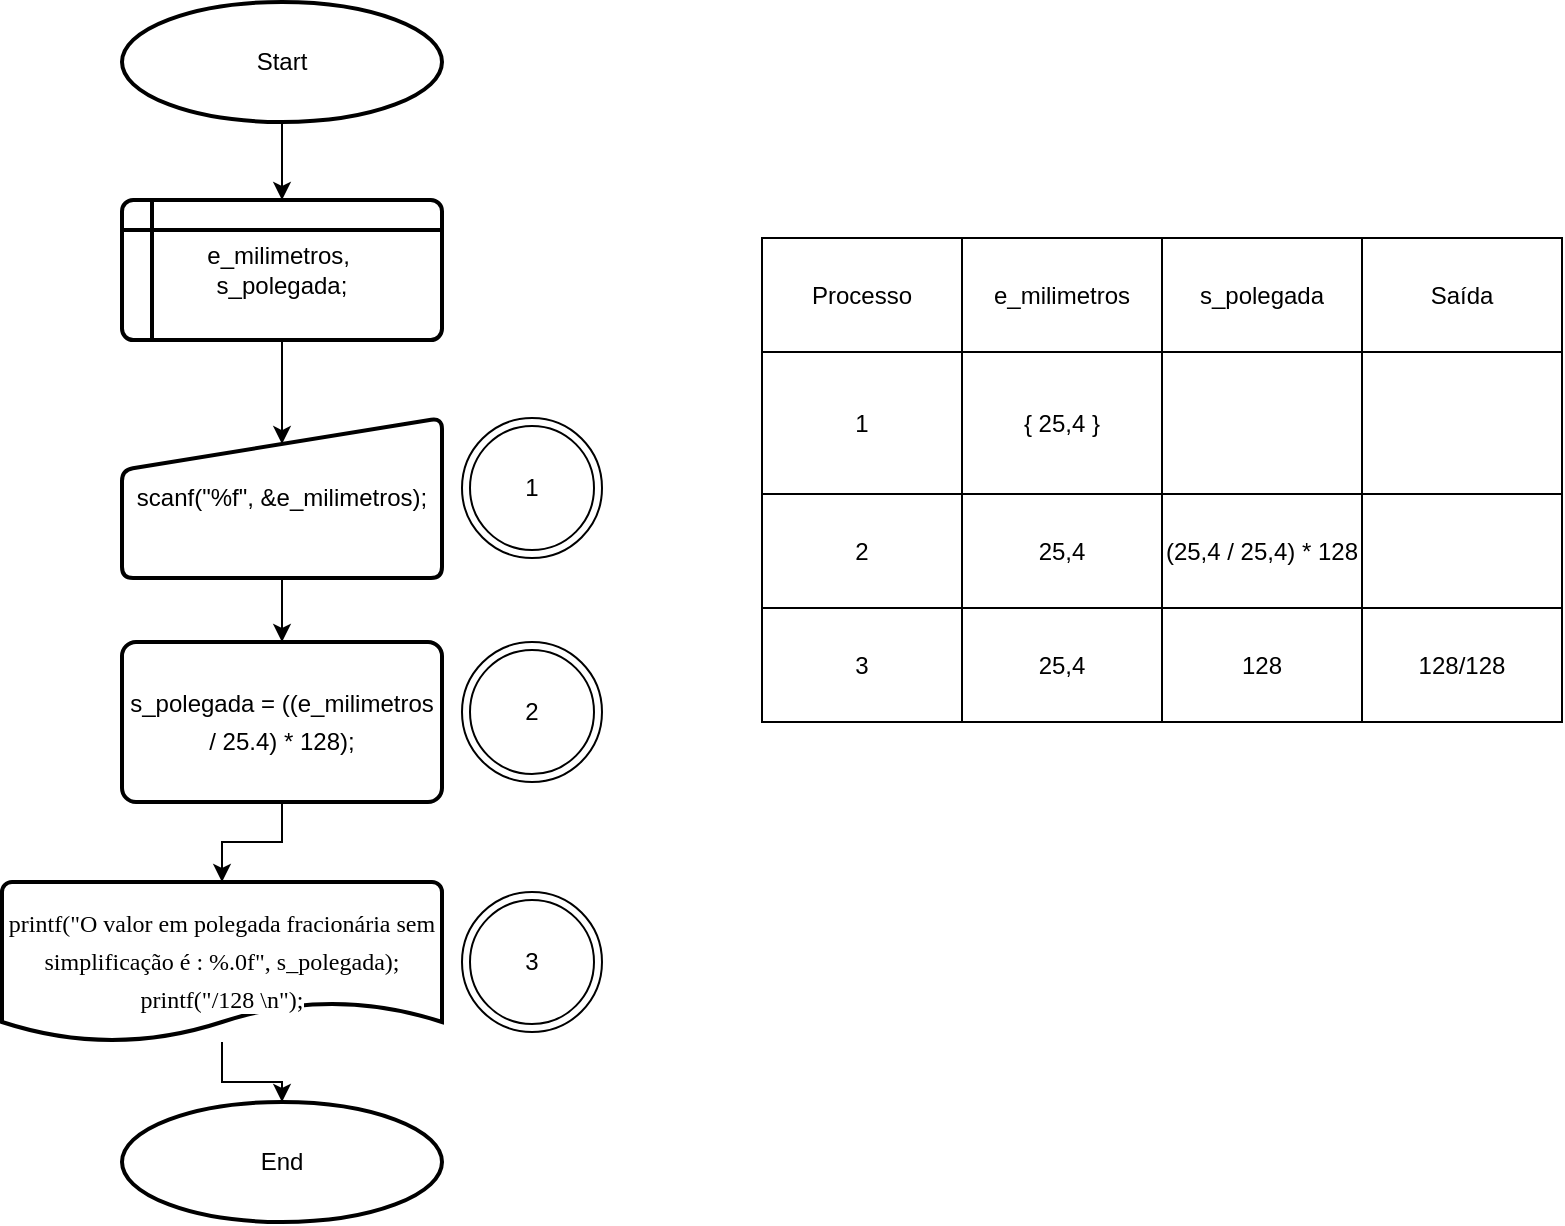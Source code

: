 <mxfile version="13.6.9" type="device"><diagram id="ngkFcMSGOst9pc05mTut" name="Page-1"><mxGraphModel dx="1422" dy="772" grid="1" gridSize="10" guides="1" tooltips="1" connect="1" arrows="1" fold="1" page="1" pageScale="1" pageWidth="827" pageHeight="1169" math="0" shadow="0"><root><mxCell id="0"/><mxCell id="1" parent="0"/><mxCell id="Iz894pelfajbpSJn3165-12" style="edgeStyle=orthogonalEdgeStyle;rounded=0;orthogonalLoop=1;jettySize=auto;html=1;exitX=0.5;exitY=1;exitDx=0;exitDy=0;entryX=0.5;entryY=0;entryDx=0;entryDy=0;" parent="1" source="Iz894pelfajbpSJn3165-4" target="Iz894pelfajbpSJn3165-10" edge="1"><mxGeometry relative="1" as="geometry"/></mxCell><mxCell id="Iz894pelfajbpSJn3165-4" value="&lt;div style=&quot;line-height: 19px&quot;&gt;&lt;span style=&quot;background-color: rgb(255 , 255 , 255)&quot;&gt;&lt;font style=&quot;font-size: 12px&quot;&gt;scanf(&quot;%f&quot;, &amp;amp;e_milimetros);&lt;/font&gt;&lt;/span&gt;&lt;/div&gt;" style="html=1;strokeWidth=2;shape=manualInput;whiteSpace=wrap;rounded=1;size=26;arcSize=11;" parent="1" vertex="1"><mxGeometry x="80" y="248" width="160" height="80" as="geometry"/></mxCell><mxCell id="Iz894pelfajbpSJn3165-9" style="edgeStyle=orthogonalEdgeStyle;rounded=0;orthogonalLoop=1;jettySize=auto;html=1;exitX=0.5;exitY=1;exitDx=0;exitDy=0;entryX=0.5;entryY=0.163;entryDx=0;entryDy=0;entryPerimeter=0;" parent="1" source="Iz894pelfajbpSJn3165-5" target="Iz894pelfajbpSJn3165-4" edge="1"><mxGeometry relative="1" as="geometry"/></mxCell><mxCell id="Iz894pelfajbpSJn3165-5" value="e_milimetros,&amp;nbsp;&lt;br&gt;s_polegada;" style="shape=internalStorage;whiteSpace=wrap;html=1;dx=15;dy=15;rounded=1;arcSize=8;strokeWidth=2;" parent="1" vertex="1"><mxGeometry x="80" y="139" width="160" height="70" as="geometry"/></mxCell><mxCell id="Iz894pelfajbpSJn3165-8" style="edgeStyle=orthogonalEdgeStyle;rounded=0;orthogonalLoop=1;jettySize=auto;html=1;exitX=0.5;exitY=1;exitDx=0;exitDy=0;exitPerimeter=0;entryX=0.5;entryY=0;entryDx=0;entryDy=0;" parent="1" source="Iz894pelfajbpSJn3165-6" target="Iz894pelfajbpSJn3165-5" edge="1"><mxGeometry relative="1" as="geometry"/></mxCell><mxCell id="Iz894pelfajbpSJn3165-6" value="Start" style="strokeWidth=2;html=1;shape=mxgraph.flowchart.start_1;whiteSpace=wrap;" parent="1" vertex="1"><mxGeometry x="80" y="40" width="160" height="60" as="geometry"/></mxCell><mxCell id="Iz894pelfajbpSJn3165-18" value="" style="edgeStyle=orthogonalEdgeStyle;rounded=0;orthogonalLoop=1;jettySize=auto;html=1;" parent="1" source="Iz894pelfajbpSJn3165-10" target="Iz894pelfajbpSJn3165-13" edge="1"><mxGeometry relative="1" as="geometry"/></mxCell><mxCell id="Iz894pelfajbpSJn3165-10" value="&lt;div style=&quot;line-height: 19px&quot;&gt;&lt;span style=&quot;background-color: rgb(255 , 255 , 255)&quot;&gt;&lt;font style=&quot;font-size: 12px&quot;&gt;s_polegada = ((e_milimetros / 25.4) * 128);&lt;/font&gt;&lt;/span&gt;&lt;/div&gt;" style="rounded=1;whiteSpace=wrap;html=1;absoluteArcSize=1;arcSize=14;strokeWidth=2;" parent="1" vertex="1"><mxGeometry x="80" y="360" width="160" height="80" as="geometry"/></mxCell><mxCell id="Iz894pelfajbpSJn3165-17" value="" style="edgeStyle=orthogonalEdgeStyle;rounded=0;orthogonalLoop=1;jettySize=auto;html=1;" parent="1" source="Iz894pelfajbpSJn3165-13" target="Iz894pelfajbpSJn3165-14" edge="1"><mxGeometry relative="1" as="geometry"/></mxCell><mxCell id="Iz894pelfajbpSJn3165-13" value="&lt;div style=&quot;line-height: 19px&quot;&gt;&lt;div&gt;&lt;span style=&quot;background-color: rgb(255 , 255 , 255)&quot;&gt;&lt;font face=&quot;Verdana&quot; style=&quot;font-size: 12px&quot;&gt; printf(&quot;O valor em polegada fracionária sem simplificação é : %.0f&quot;, s_polegada);&lt;/font&gt;&lt;/span&gt;&lt;/div&gt;&lt;div&gt;&lt;span style=&quot;background-color: rgb(255 , 255 , 255)&quot;&gt;&lt;font face=&quot;Verdana&quot; style=&quot;font-size: 12px&quot;&gt;  printf(&quot;/128 \n&quot;);&lt;/font&gt;&lt;/span&gt;&lt;/div&gt;&lt;/div&gt;" style="strokeWidth=2;html=1;shape=mxgraph.flowchart.document2;whiteSpace=wrap;size=0.25;" parent="1" vertex="1"><mxGeometry x="20" y="480" width="220" height="80" as="geometry"/></mxCell><mxCell id="Iz894pelfajbpSJn3165-14" value="End" style="strokeWidth=2;html=1;shape=mxgraph.flowchart.start_1;whiteSpace=wrap;" parent="1" vertex="1"><mxGeometry x="80" y="590" width="160" height="60" as="geometry"/></mxCell><mxCell id="Iz894pelfajbpSJn3165-48" value="" style="shape=table;html=1;whiteSpace=wrap;startSize=0;container=1;collapsible=0;childLayout=tableLayout;" parent="1" vertex="1"><mxGeometry x="400" y="158" width="400" height="242" as="geometry"/></mxCell><mxCell id="Iz894pelfajbpSJn3165-49" value="" style="shape=partialRectangle;html=1;whiteSpace=wrap;collapsible=0;dropTarget=0;pointerEvents=0;fillColor=none;top=0;left=0;bottom=0;right=0;points=[[0,0.5],[1,0.5]];portConstraint=eastwest;" parent="Iz894pelfajbpSJn3165-48" vertex="1"><mxGeometry width="400" height="57" as="geometry"/></mxCell><mxCell id="Iz894pelfajbpSJn3165-50" value="Processo" style="shape=partialRectangle;html=1;whiteSpace=wrap;connectable=0;overflow=hidden;fillColor=none;top=0;left=0;bottom=0;right=0;" parent="Iz894pelfajbpSJn3165-49" vertex="1"><mxGeometry width="100" height="57" as="geometry"/></mxCell><mxCell id="Iz894pelfajbpSJn3165-51" value="e_milimetros" style="shape=partialRectangle;html=1;whiteSpace=wrap;connectable=0;overflow=hidden;fillColor=none;top=0;left=0;bottom=0;right=0;" parent="Iz894pelfajbpSJn3165-49" vertex="1"><mxGeometry x="100" width="100" height="57" as="geometry"/></mxCell><mxCell id="Iz894pelfajbpSJn3165-52" value="s_polegada" style="shape=partialRectangle;html=1;whiteSpace=wrap;connectable=0;overflow=hidden;fillColor=none;top=0;left=0;bottom=0;right=0;" parent="Iz894pelfajbpSJn3165-49" vertex="1"><mxGeometry x="200" width="100" height="57" as="geometry"/></mxCell><mxCell id="Iz894pelfajbpSJn3165-53" value="Saída" style="shape=partialRectangle;html=1;whiteSpace=wrap;connectable=0;overflow=hidden;fillColor=none;top=0;left=0;bottom=0;right=0;" parent="Iz894pelfajbpSJn3165-49" vertex="1"><mxGeometry x="300" width="100" height="57" as="geometry"/></mxCell><mxCell id="Iz894pelfajbpSJn3165-54" value="" style="shape=partialRectangle;html=1;whiteSpace=wrap;collapsible=0;dropTarget=0;pointerEvents=0;fillColor=none;top=0;left=0;bottom=0;right=0;points=[[0,0.5],[1,0.5]];portConstraint=eastwest;" parent="Iz894pelfajbpSJn3165-48" vertex="1"><mxGeometry y="57" width="400" height="71" as="geometry"/></mxCell><mxCell id="Iz894pelfajbpSJn3165-55" value="1" style="shape=partialRectangle;html=1;whiteSpace=wrap;connectable=0;overflow=hidden;fillColor=none;top=0;left=0;bottom=0;right=0;" parent="Iz894pelfajbpSJn3165-54" vertex="1"><mxGeometry width="100" height="71" as="geometry"/></mxCell><mxCell id="Iz894pelfajbpSJn3165-56" value="{ 25,4 }" style="shape=partialRectangle;html=1;whiteSpace=wrap;connectable=0;overflow=hidden;fillColor=none;top=0;left=0;bottom=0;right=0;" parent="Iz894pelfajbpSJn3165-54" vertex="1"><mxGeometry x="100" width="100" height="71" as="geometry"/></mxCell><mxCell id="Iz894pelfajbpSJn3165-57" value="" style="shape=partialRectangle;html=1;whiteSpace=wrap;connectable=0;overflow=hidden;fillColor=none;top=0;left=0;bottom=0;right=0;" parent="Iz894pelfajbpSJn3165-54" vertex="1"><mxGeometry x="200" width="100" height="71" as="geometry"/></mxCell><mxCell id="Iz894pelfajbpSJn3165-58" value="" style="shape=partialRectangle;html=1;whiteSpace=wrap;connectable=0;overflow=hidden;fillColor=none;top=0;left=0;bottom=0;right=0;" parent="Iz894pelfajbpSJn3165-54" vertex="1"><mxGeometry x="300" width="100" height="71" as="geometry"/></mxCell><mxCell id="Iz894pelfajbpSJn3165-59" value="" style="shape=partialRectangle;html=1;whiteSpace=wrap;collapsible=0;dropTarget=0;pointerEvents=0;fillColor=none;top=0;left=0;bottom=0;right=0;points=[[0,0.5],[1,0.5]];portConstraint=eastwest;" parent="Iz894pelfajbpSJn3165-48" vertex="1"><mxGeometry y="128" width="400" height="57" as="geometry"/></mxCell><mxCell id="Iz894pelfajbpSJn3165-60" value="2" style="shape=partialRectangle;html=1;whiteSpace=wrap;connectable=0;overflow=hidden;fillColor=none;top=0;left=0;bottom=0;right=0;" parent="Iz894pelfajbpSJn3165-59" vertex="1"><mxGeometry width="100" height="57" as="geometry"/></mxCell><mxCell id="Iz894pelfajbpSJn3165-61" value="25,4" style="shape=partialRectangle;html=1;whiteSpace=wrap;connectable=0;overflow=hidden;fillColor=none;top=0;left=0;bottom=0;right=0;" parent="Iz894pelfajbpSJn3165-59" vertex="1"><mxGeometry x="100" width="100" height="57" as="geometry"/></mxCell><mxCell id="Iz894pelfajbpSJn3165-62" value="(25,4 / 25,4) * 128" style="shape=partialRectangle;html=1;whiteSpace=wrap;connectable=0;overflow=hidden;fillColor=none;top=0;left=0;bottom=0;right=0;" parent="Iz894pelfajbpSJn3165-59" vertex="1"><mxGeometry x="200" width="100" height="57" as="geometry"/></mxCell><mxCell id="Iz894pelfajbpSJn3165-63" value="" style="shape=partialRectangle;html=1;whiteSpace=wrap;connectable=0;overflow=hidden;fillColor=none;top=0;left=0;bottom=0;right=0;" parent="Iz894pelfajbpSJn3165-59" vertex="1"><mxGeometry x="300" width="100" height="57" as="geometry"/></mxCell><mxCell id="Iz894pelfajbpSJn3165-64" value="" style="shape=partialRectangle;html=1;whiteSpace=wrap;collapsible=0;dropTarget=0;pointerEvents=0;fillColor=none;top=0;left=0;bottom=0;right=0;points=[[0,0.5],[1,0.5]];portConstraint=eastwest;" parent="Iz894pelfajbpSJn3165-48" vertex="1"><mxGeometry y="185" width="400" height="57" as="geometry"/></mxCell><mxCell id="Iz894pelfajbpSJn3165-65" value="3" style="shape=partialRectangle;html=1;whiteSpace=wrap;connectable=0;overflow=hidden;fillColor=none;top=0;left=0;bottom=0;right=0;" parent="Iz894pelfajbpSJn3165-64" vertex="1"><mxGeometry width="100" height="57" as="geometry"/></mxCell><mxCell id="Iz894pelfajbpSJn3165-66" value="25,4" style="shape=partialRectangle;html=1;whiteSpace=wrap;connectable=0;overflow=hidden;fillColor=none;top=0;left=0;bottom=0;right=0;" parent="Iz894pelfajbpSJn3165-64" vertex="1"><mxGeometry x="100" width="100" height="57" as="geometry"/></mxCell><mxCell id="Iz894pelfajbpSJn3165-67" value="128" style="shape=partialRectangle;html=1;whiteSpace=wrap;connectable=0;overflow=hidden;fillColor=none;top=0;left=0;bottom=0;right=0;" parent="Iz894pelfajbpSJn3165-64" vertex="1"><mxGeometry x="200" width="100" height="57" as="geometry"/></mxCell><mxCell id="Iz894pelfajbpSJn3165-68" value="128/128" style="shape=partialRectangle;html=1;whiteSpace=wrap;connectable=0;overflow=hidden;fillColor=none;top=0;left=0;bottom=0;right=0;" parent="Iz894pelfajbpSJn3165-64" vertex="1"><mxGeometry x="300" width="100" height="57" as="geometry"/></mxCell><mxCell id="ano4e-ZF5pAxgqL-EK3d-1" value="1" style="ellipse;shape=doubleEllipse;whiteSpace=wrap;html=1;aspect=fixed;" vertex="1" parent="1"><mxGeometry x="250" y="248" width="70" height="70" as="geometry"/></mxCell><mxCell id="ano4e-ZF5pAxgqL-EK3d-2" value="2" style="ellipse;shape=doubleEllipse;whiteSpace=wrap;html=1;aspect=fixed;" vertex="1" parent="1"><mxGeometry x="250" y="360" width="70" height="70" as="geometry"/></mxCell><mxCell id="ano4e-ZF5pAxgqL-EK3d-3" value="3" style="ellipse;shape=doubleEllipse;whiteSpace=wrap;html=1;aspect=fixed;" vertex="1" parent="1"><mxGeometry x="250" y="485" width="70" height="70" as="geometry"/></mxCell></root></mxGraphModel></diagram></mxfile>